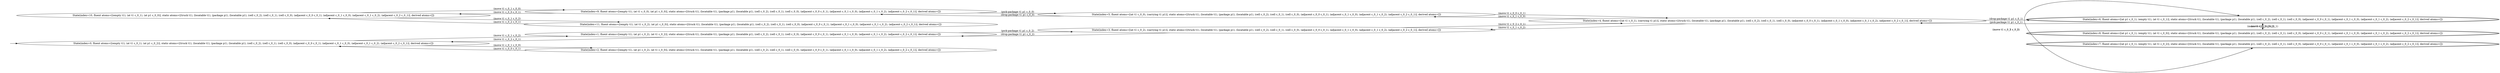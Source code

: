 digraph {
rankdir="LR"
s0[label="State(index=0, fluent atoms=[(empty t1), (at t1 c_0_1), (at p1 c_0_2)], static atoms=[(truck t1), (locatable t1), (package p1), (locatable p1), (cell c_0_2), (cell c_0_1), (cell c_0_0), (adjacent c_0_0 c_0_1), (adjacent c_0_1 c_0_0), (adjacent c_0_1 c_0_2), (adjacent c_0_2 c_0_1)], derived atoms=[])"]
s1[label="State(index=1, fluent atoms=[(empty t1), (at p1 c_0_2), (at t1 c_0_2)], static atoms=[(truck t1), (locatable t1), (package p1), (locatable p1), (cell c_0_2), (cell c_0_1), (cell c_0_0), (adjacent c_0_0 c_0_1), (adjacent c_0_1 c_0_0), (adjacent c_0_1 c_0_2), (adjacent c_0_2 c_0_1)], derived atoms=[])"]
s2[label="State(index=2, fluent atoms=[(empty t1), (at p1 c_0_2), (at t1 c_0_0)], static atoms=[(truck t1), (locatable t1), (package p1), (locatable p1), (cell c_0_2), (cell c_0_1), (cell c_0_0), (adjacent c_0_0 c_0_1), (adjacent c_0_1 c_0_0), (adjacent c_0_1 c_0_2), (adjacent c_0_2 c_0_1)], derived atoms=[])"]
s3[label="State(index=3, fluent atoms=[(at t1 c_0_2), (carrying t1 p1)], static atoms=[(truck t1), (locatable t1), (package p1), (locatable p1), (cell c_0_2), (cell c_0_1), (cell c_0_0), (adjacent c_0_0 c_0_1), (adjacent c_0_1 c_0_0), (adjacent c_0_1 c_0_2), (adjacent c_0_2 c_0_1)], derived atoms=[])"]
s4[label="State(index=4, fluent atoms=[(at t1 c_0_1), (carrying t1 p1)], static atoms=[(truck t1), (locatable t1), (package p1), (locatable p1), (cell c_0_2), (cell c_0_1), (cell c_0_0), (adjacent c_0_0 c_0_1), (adjacent c_0_1 c_0_0), (adjacent c_0_1 c_0_2), (adjacent c_0_2 c_0_1)], derived atoms=[])"]
s5[label="State(index=5, fluent atoms=[(at t1 c_0_0), (carrying t1 p1)], static atoms=[(truck t1), (locatable t1), (package p1), (locatable p1), (cell c_0_2), (cell c_0_1), (cell c_0_0), (adjacent c_0_0 c_0_1), (adjacent c_0_1 c_0_0), (adjacent c_0_1 c_0_2), (adjacent c_0_2 c_0_1)], derived atoms=[])"]
s6[peripheries=2,label="State(index=6, fluent atoms=[(at p1 c_0_1), (empty t1), (at t1 c_0_1)], static atoms=[(truck t1), (locatable t1), (package p1), (locatable p1), (cell c_0_2), (cell c_0_1), (cell c_0_0), (adjacent c_0_0 c_0_1), (adjacent c_0_1 c_0_0), (adjacent c_0_1 c_0_2), (adjacent c_0_2 c_0_1)], derived atoms=[])"]
s7[peripheries=2,label="State(index=7, fluent atoms=[(at p1 c_0_1), (empty t1), (at t1 c_0_2)], static atoms=[(truck t1), (locatable t1), (package p1), (locatable p1), (cell c_0_2), (cell c_0_1), (cell c_0_0), (adjacent c_0_0 c_0_1), (adjacent c_0_1 c_0_0), (adjacent c_0_1 c_0_2), (adjacent c_0_2 c_0_1)], derived atoms=[])"]
s8[peripheries=2,label="State(index=8, fluent atoms=[(at p1 c_0_1), (empty t1), (at t1 c_0_0)], static atoms=[(truck t1), (locatable t1), (package p1), (locatable p1), (cell c_0_2), (cell c_0_1), (cell c_0_0), (adjacent c_0_0 c_0_1), (adjacent c_0_1 c_0_0), (adjacent c_0_1 c_0_2), (adjacent c_0_2 c_0_1)], derived atoms=[])"]
s9[label="State(index=9, fluent atoms=[(empty t1), (at t1 c_0_0), (at p1 c_0_0)], static atoms=[(truck t1), (locatable t1), (package p1), (locatable p1), (cell c_0_2), (cell c_0_1), (cell c_0_0), (adjacent c_0_0 c_0_1), (adjacent c_0_1 c_0_0), (adjacent c_0_1 c_0_2), (adjacent c_0_2 c_0_1)], derived atoms=[])"]
s10[label="State(index=10, fluent atoms=[(empty t1), (at t1 c_0_1), (at p1 c_0_0)], static atoms=[(truck t1), (locatable t1), (package p1), (locatable p1), (cell c_0_2), (cell c_0_1), (cell c_0_0), (adjacent c_0_0 c_0_1), (adjacent c_0_1 c_0_0), (adjacent c_0_1 c_0_2), (adjacent c_0_2 c_0_1)], derived atoms=[])"]
s11[label="State(index=11, fluent atoms=[(empty t1), (at t1 c_0_2), (at p1 c_0_0)], static atoms=[(truck t1), (locatable t1), (package p1), (locatable p1), (cell c_0_2), (cell c_0_1), (cell c_0_0), (adjacent c_0_0 c_0_1), (adjacent c_0_1 c_0_0), (adjacent c_0_1 c_0_2), (adjacent c_0_2 c_0_1)], derived atoms=[])"]
Dangling [ label = "", style = invis ]
{ rank = same; Dangling }
Dangling -> s0
{ rank = same; s2,s11}
{ rank = same; s0,s10}
{ rank = same; s1,s9}
{ rank = same; s3,s5}
{ rank = same; s4}
{ rank = same; s6,s7,s8}
s0->s1 [label="(move t1 c_0_1 c_0_2)"]
s0->s2 [label="(move t1 c_0_1 c_0_0)"]
s2->s0 [label="(move t1 c_0_0 c_0_1)"]
s1->s0 [label="(move t1 c_0_2 c_0_1)"]
s1->s3 [label="(pick-package t1 p1 c_0_2)"]
s3->s4 [label="(move t1 c_0_2 c_0_1)"]
s3->s1 [label="(drop-package t1 p1 c_0_2)"]
s4->s3 [label="(move t1 c_0_1 c_0_2)"]
s4->s5 [label="(move t1 c_0_1 c_0_0)"]
s4->s6 [label="(drop-package t1 p1 c_0_1)"]
s6->s7 [label="(move t1 c_0_1 c_0_2)"]
s6->s8 [label="(move t1 c_0_1 c_0_0)"]
s6->s4 [label="(pick-package t1 p1 c_0_1)"]
s8->s6 [label="(move t1 c_0_0 c_0_1)"]
s7->s6 [label="(move t1 c_0_2 c_0_1)"]
s5->s4 [label="(move t1 c_0_0 c_0_1)"]
s5->s9 [label="(drop-package t1 p1 c_0_0)"]
s9->s10 [label="(move t1 c_0_0 c_0_1)"]
s9->s5 [label="(pick-package t1 p1 c_0_0)"]
s10->s11 [label="(move t1 c_0_1 c_0_2)"]
s10->s9 [label="(move t1 c_0_1 c_0_0)"]
s11->s10 [label="(move t1 c_0_2 c_0_1)"]
}
